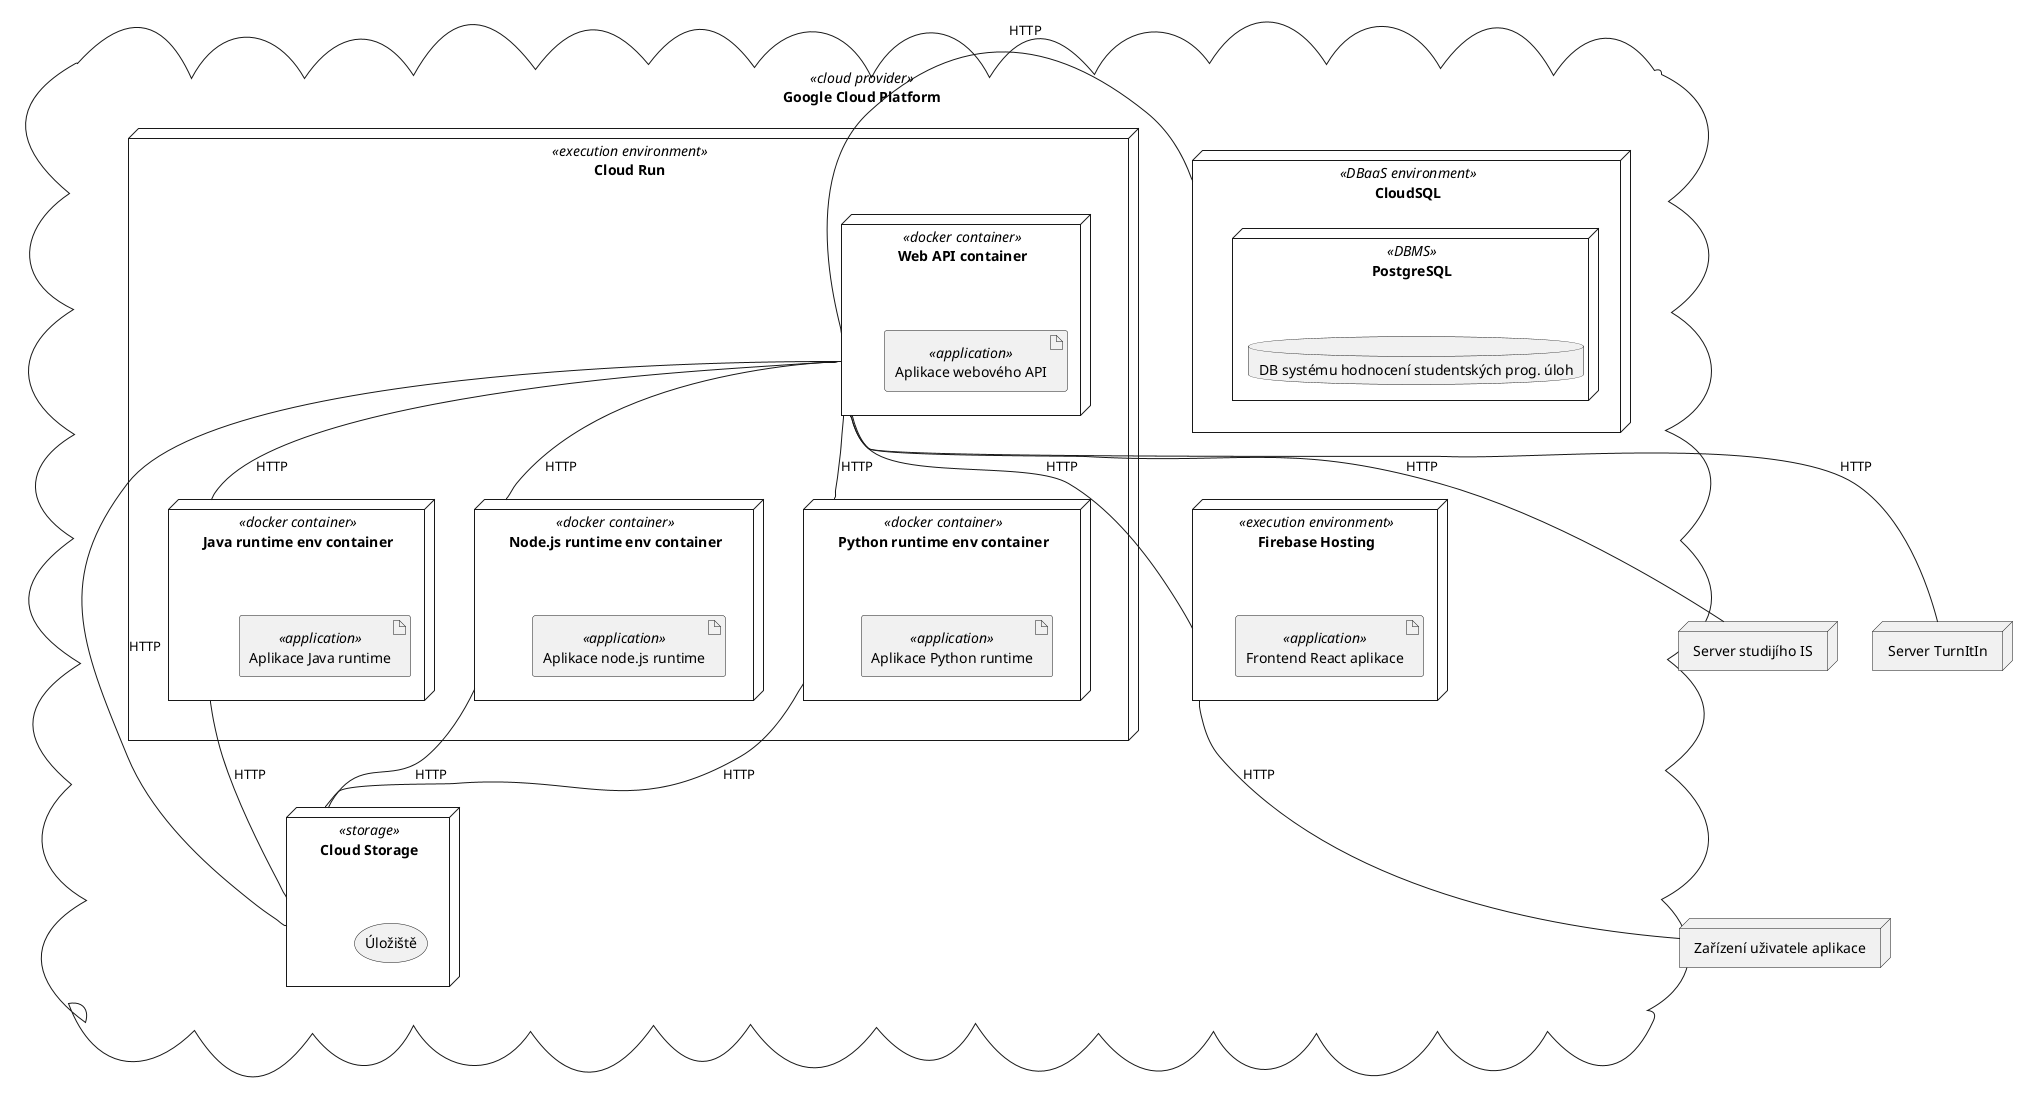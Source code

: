 @startuml

cloud "Google Cloud Platform" as gcp <<cloud provider>> {
    node "CloudSQL" as cloudsql <<DBaaS environment>> {
        node "PostgreSQL" as pgsql <<DBMS>> {
            database "DB systému hodnocení studentských prog. úloh"
        }
    }
    node "Cloud Run" as run <<execution environment>> {
        node "Web API container" as webApi <<docker container>> {
            artifact "Aplikace webového API" <<application>>
        }
        node "Node.js runtime env container" as nodeEnv <<docker container>>{
            artifact "Aplikace node.js runtime" <<application>>
        }
        node "Python runtime env container" as pythonEnv <<docker container>>{
            artifact "Aplikace Python runtime" <<application>>
        }
        node "Java runtime env container" as javaEnv <<docker container>>{
            artifact "Aplikace Java runtime" <<application>>
        }

    }
    node "Firebase Hosting" as firebase <<execution environment>> {
        artifact "Frontend React aplikace" <<application>>
    }

    node "Cloud Storage" as storage <<storage>> {
        storage "Úložiště"
    }

}

node "Zařízení uživatele aplikace" as userDevice
node "Server studijího IS" as studyISServer
node "Server TurnItIn" as turnitinServer

webApi -- cloudsql : HTTP
webApi -- nodeEnv : HTTP
webApi -- pythonEnv : HTTP
webApi -- javaEnv : HTTP

firebase -- userDevice : HTTP
webApi -- studyISServer : HTTP
webApi -- turnitinServer : HTTP
webApi -- firebase : HTTP

cloudsql -[hidden]- firebase
cloudsql -[hidden]- run

webApi -- storage : HTTP
nodeEnv -- storage: HTTP
pythonEnv -- storage: HTTP
javaEnv -- storage: HTTP



@enduml